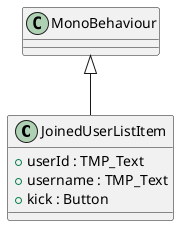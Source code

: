 @startuml
class JoinedUserListItem {
    + userId : TMP_Text
    + username : TMP_Text
    + kick : Button
}
MonoBehaviour <|-- JoinedUserListItem
@enduml
